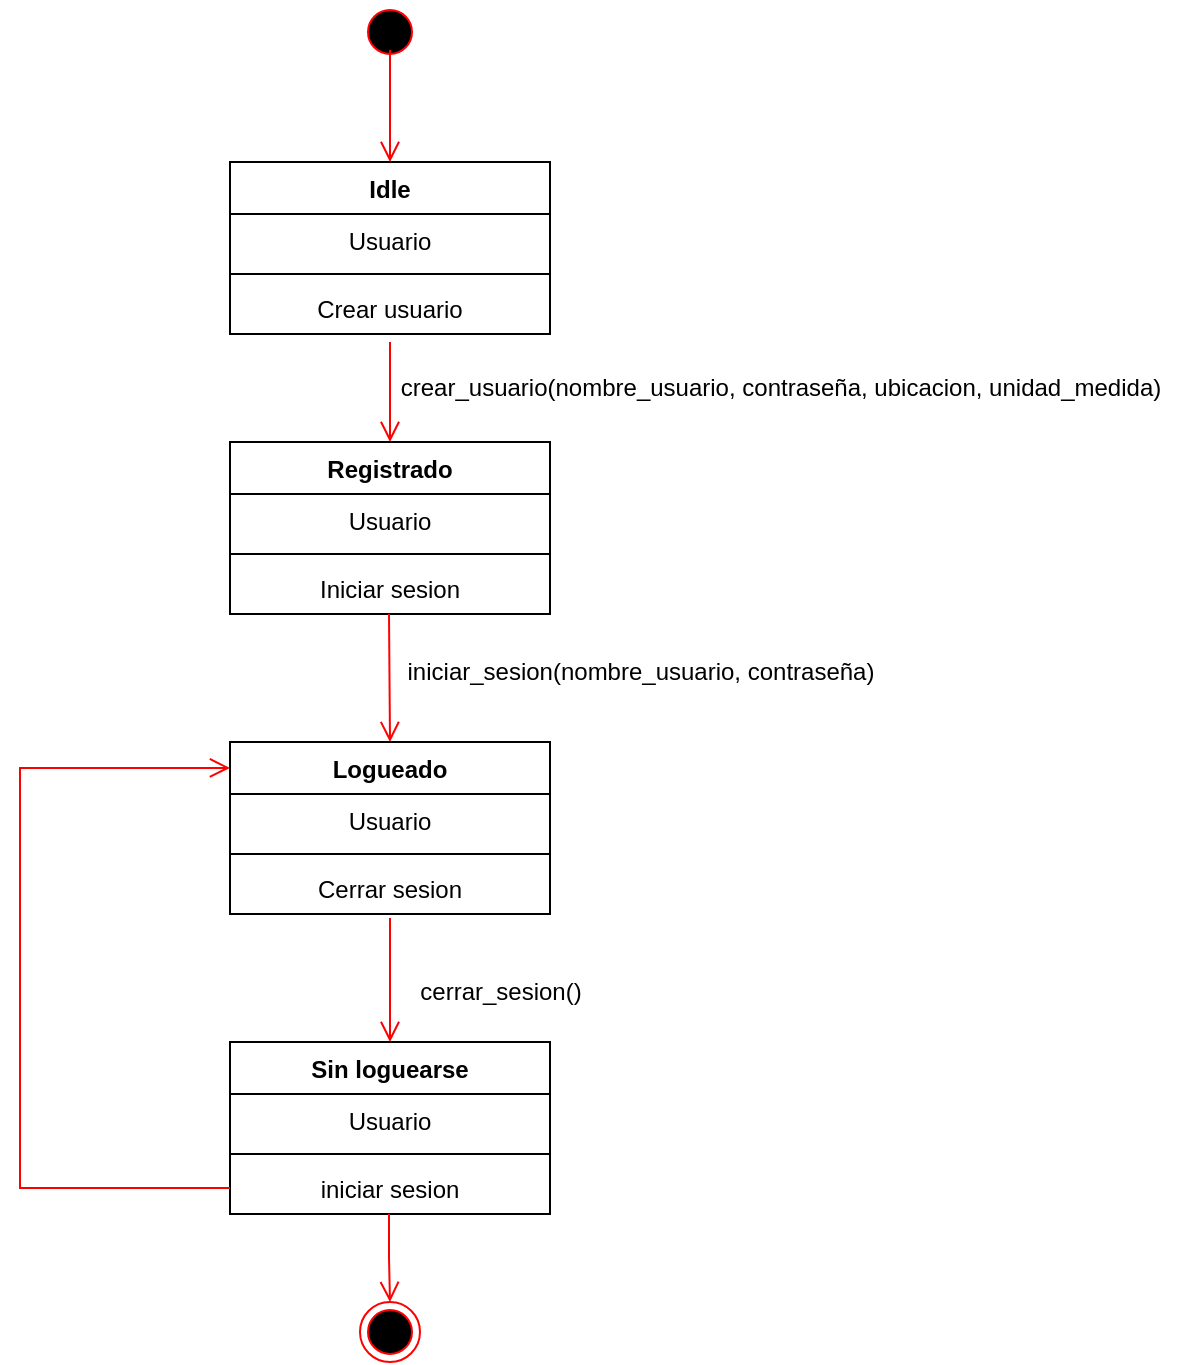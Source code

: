 <mxfile version="24.2.2" type="google">
  <diagram name="Página-1" id="7ZakhrMFTnugDG18yJma">
    <mxGraphModel grid="1" page="1" gridSize="10" guides="1" tooltips="1" connect="1" arrows="1" fold="1" pageScale="1" pageWidth="827" pageHeight="1169" math="0" shadow="0">
      <root>
        <mxCell id="0" />
        <mxCell id="1" parent="0" />
        <mxCell id="I0uT4jufo2iVqaOngiY6-1" value="" style="ellipse;html=1;shape=startState;fillColor=#000000;strokeColor=#ff0000;" vertex="1" parent="1">
          <mxGeometry x="240" width="30" height="30" as="geometry" />
        </mxCell>
        <mxCell id="I0uT4jufo2iVqaOngiY6-2" value="" style="edgeStyle=orthogonalEdgeStyle;html=1;verticalAlign=bottom;endArrow=open;endSize=8;strokeColor=#ff0000;rounded=0;exitX=0.5;exitY=1.154;exitDx=0;exitDy=0;exitPerimeter=0;entryX=0.5;entryY=0;entryDx=0;entryDy=0;" edge="1" parent="1" source="I0uT4jufo2iVqaOngiY6-25" target="I0uT4jufo2iVqaOngiY6-7">
          <mxGeometry relative="1" as="geometry">
            <mxPoint x="255" y="220" as="targetPoint" />
            <mxPoint x="255" y="180" as="sourcePoint" />
            <Array as="points">
              <mxPoint x="255" y="180" />
              <mxPoint x="255" y="180" />
            </Array>
          </mxGeometry>
        </mxCell>
        <mxCell id="I0uT4jufo2iVqaOngiY6-7" value="Registrado" style="swimlane;fontStyle=1;align=center;verticalAlign=top;childLayout=stackLayout;horizontal=1;startSize=26;horizontalStack=0;resizeParent=1;resizeParentMax=0;resizeLast=0;collapsible=1;marginBottom=0;whiteSpace=wrap;html=1;" vertex="1" parent="1">
          <mxGeometry x="175" y="220" width="160" height="86" as="geometry" />
        </mxCell>
        <mxCell id="I0uT4jufo2iVqaOngiY6-8" value="Usuario" style="text;strokeColor=none;fillColor=none;align=center;verticalAlign=top;spacingLeft=4;spacingRight=4;overflow=hidden;rotatable=0;points=[[0,0.5],[1,0.5]];portConstraint=eastwest;whiteSpace=wrap;html=1;" vertex="1" parent="I0uT4jufo2iVqaOngiY6-7">
          <mxGeometry y="26" width="160" height="26" as="geometry" />
        </mxCell>
        <mxCell id="I0uT4jufo2iVqaOngiY6-9" value="" style="line;strokeWidth=1;fillColor=none;align=left;verticalAlign=middle;spacingTop=-1;spacingLeft=3;spacingRight=3;rotatable=0;labelPosition=right;points=[];portConstraint=eastwest;strokeColor=inherit;" vertex="1" parent="I0uT4jufo2iVqaOngiY6-7">
          <mxGeometry y="52" width="160" height="8" as="geometry" />
        </mxCell>
        <mxCell id="I0uT4jufo2iVqaOngiY6-10" value="Iniciar sesion" style="text;strokeColor=none;fillColor=none;align=center;verticalAlign=top;spacingLeft=4;spacingRight=4;overflow=hidden;rotatable=0;points=[[0,0.5],[1,0.5]];portConstraint=eastwest;whiteSpace=wrap;html=1;" vertex="1" parent="I0uT4jufo2iVqaOngiY6-7">
          <mxGeometry y="60" width="160" height="26" as="geometry" />
        </mxCell>
        <mxCell id="I0uT4jufo2iVqaOngiY6-11" value="" style="edgeStyle=orthogonalEdgeStyle;html=1;verticalAlign=bottom;endArrow=open;endSize=8;strokeColor=#ff0000;rounded=0;entryX=0.5;entryY=0;entryDx=0;entryDy=0;" edge="1" parent="1" target="I0uT4jufo2iVqaOngiY6-12">
          <mxGeometry relative="1" as="geometry">
            <mxPoint x="254.5" y="366" as="targetPoint" />
            <mxPoint x="254.5" y="306" as="sourcePoint" />
          </mxGeometry>
        </mxCell>
        <mxCell id="I0uT4jufo2iVqaOngiY6-12" value="Logueado" style="swimlane;fontStyle=1;align=center;verticalAlign=top;childLayout=stackLayout;horizontal=1;startSize=26;horizontalStack=0;resizeParent=1;resizeParentMax=0;resizeLast=0;collapsible=1;marginBottom=0;whiteSpace=wrap;html=1;" vertex="1" parent="1">
          <mxGeometry x="175" y="370" width="160" height="86" as="geometry" />
        </mxCell>
        <mxCell id="I0uT4jufo2iVqaOngiY6-13" value="Usuario" style="text;strokeColor=none;fillColor=none;align=center;verticalAlign=top;spacingLeft=4;spacingRight=4;overflow=hidden;rotatable=0;points=[[0,0.5],[1,0.5]];portConstraint=eastwest;whiteSpace=wrap;html=1;" vertex="1" parent="I0uT4jufo2iVqaOngiY6-12">
          <mxGeometry y="26" width="160" height="26" as="geometry" />
        </mxCell>
        <mxCell id="I0uT4jufo2iVqaOngiY6-14" value="" style="line;strokeWidth=1;fillColor=none;align=left;verticalAlign=middle;spacingTop=-1;spacingLeft=3;spacingRight=3;rotatable=0;labelPosition=right;points=[];portConstraint=eastwest;strokeColor=inherit;" vertex="1" parent="I0uT4jufo2iVqaOngiY6-12">
          <mxGeometry y="52" width="160" height="8" as="geometry" />
        </mxCell>
        <mxCell id="I0uT4jufo2iVqaOngiY6-15" value="Cerrar sesion" style="text;strokeColor=none;fillColor=none;align=center;verticalAlign=top;spacingLeft=4;spacingRight=4;overflow=hidden;rotatable=0;points=[[0,0.5],[1,0.5]];portConstraint=eastwest;whiteSpace=wrap;html=1;" vertex="1" parent="I0uT4jufo2iVqaOngiY6-12">
          <mxGeometry y="60" width="160" height="26" as="geometry" />
        </mxCell>
        <mxCell id="I0uT4jufo2iVqaOngiY6-16" value="" style="edgeStyle=orthogonalEdgeStyle;html=1;verticalAlign=bottom;endArrow=open;endSize=8;strokeColor=#ff0000;rounded=0;entryX=0.5;entryY=0;entryDx=0;entryDy=0;exitX=0.5;exitY=1.077;exitDx=0;exitDy=0;exitPerimeter=0;" edge="1" parent="1" source="I0uT4jufo2iVqaOngiY6-15" target="I0uT4jufo2iVqaOngiY6-18">
          <mxGeometry relative="1" as="geometry">
            <mxPoint x="254.5" y="516" as="targetPoint" />
            <mxPoint x="254.5" y="456" as="sourcePoint" />
            <Array as="points">
              <mxPoint x="255" y="480" />
              <mxPoint x="255" y="480" />
            </Array>
          </mxGeometry>
        </mxCell>
        <mxCell id="I0uT4jufo2iVqaOngiY6-18" value="Sin loguearse" style="swimlane;fontStyle=1;align=center;verticalAlign=top;childLayout=stackLayout;horizontal=1;startSize=26;horizontalStack=0;resizeParent=1;resizeParentMax=0;resizeLast=0;collapsible=1;marginBottom=0;whiteSpace=wrap;html=1;" vertex="1" parent="1">
          <mxGeometry x="175" y="520" width="160" height="86" as="geometry" />
        </mxCell>
        <mxCell id="I0uT4jufo2iVqaOngiY6-19" value="Usuario" style="text;strokeColor=none;fillColor=none;align=center;verticalAlign=top;spacingLeft=4;spacingRight=4;overflow=hidden;rotatable=0;points=[[0,0.5],[1,0.5]];portConstraint=eastwest;whiteSpace=wrap;html=1;" vertex="1" parent="I0uT4jufo2iVqaOngiY6-18">
          <mxGeometry y="26" width="160" height="26" as="geometry" />
        </mxCell>
        <mxCell id="I0uT4jufo2iVqaOngiY6-20" value="" style="line;strokeWidth=1;fillColor=none;align=left;verticalAlign=middle;spacingTop=-1;spacingLeft=3;spacingRight=3;rotatable=0;labelPosition=right;points=[];portConstraint=eastwest;strokeColor=inherit;" vertex="1" parent="I0uT4jufo2iVqaOngiY6-18">
          <mxGeometry y="52" width="160" height="8" as="geometry" />
        </mxCell>
        <mxCell id="I0uT4jufo2iVqaOngiY6-21" value="iniciar sesion" style="text;strokeColor=none;fillColor=none;align=center;verticalAlign=top;spacingLeft=4;spacingRight=4;overflow=hidden;rotatable=0;points=[[0,0.5],[1,0.5]];portConstraint=eastwest;whiteSpace=wrap;html=1;" vertex="1" parent="I0uT4jufo2iVqaOngiY6-18">
          <mxGeometry y="60" width="160" height="26" as="geometry" />
        </mxCell>
        <mxCell id="I0uT4jufo2iVqaOngiY6-22" value="Idle" style="swimlane;fontStyle=1;align=center;verticalAlign=top;childLayout=stackLayout;horizontal=1;startSize=26;horizontalStack=0;resizeParent=1;resizeParentMax=0;resizeLast=0;collapsible=1;marginBottom=0;whiteSpace=wrap;html=1;" vertex="1" parent="1">
          <mxGeometry x="175" y="80" width="160" height="86" as="geometry" />
        </mxCell>
        <mxCell id="I0uT4jufo2iVqaOngiY6-23" value="Usuario" style="text;strokeColor=none;fillColor=none;align=center;verticalAlign=top;spacingLeft=4;spacingRight=4;overflow=hidden;rotatable=0;points=[[0,0.5],[1,0.5]];portConstraint=eastwest;whiteSpace=wrap;html=1;" vertex="1" parent="I0uT4jufo2iVqaOngiY6-22">
          <mxGeometry y="26" width="160" height="26" as="geometry" />
        </mxCell>
        <mxCell id="I0uT4jufo2iVqaOngiY6-24" value="" style="line;strokeWidth=1;fillColor=none;align=left;verticalAlign=middle;spacingTop=-1;spacingLeft=3;spacingRight=3;rotatable=0;labelPosition=right;points=[];portConstraint=eastwest;strokeColor=inherit;" vertex="1" parent="I0uT4jufo2iVqaOngiY6-22">
          <mxGeometry y="52" width="160" height="8" as="geometry" />
        </mxCell>
        <mxCell id="I0uT4jufo2iVqaOngiY6-25" value="Crear usuario" style="text;strokeColor=none;fillColor=none;align=center;verticalAlign=top;spacingLeft=4;spacingRight=4;overflow=hidden;rotatable=0;points=[[0,0.5],[1,0.5]];portConstraint=eastwest;whiteSpace=wrap;html=1;" vertex="1" parent="I0uT4jufo2iVqaOngiY6-22">
          <mxGeometry y="60" width="160" height="26" as="geometry" />
        </mxCell>
        <mxCell id="I0uT4jufo2iVqaOngiY6-26" value="" style="edgeStyle=orthogonalEdgeStyle;html=1;verticalAlign=bottom;endArrow=open;endSize=8;strokeColor=#ff0000;rounded=0;exitX=0.5;exitY=0.8;exitDx=0;exitDy=0;exitPerimeter=0;entryX=0.5;entryY=0;entryDx=0;entryDy=0;" edge="1" parent="1" source="I0uT4jufo2iVqaOngiY6-1" target="I0uT4jufo2iVqaOngiY6-22">
          <mxGeometry relative="1" as="geometry">
            <mxPoint x="265" y="230" as="targetPoint" />
            <mxPoint x="265" y="180" as="sourcePoint" />
            <Array as="points">
              <mxPoint x="255" y="50" />
              <mxPoint x="255" y="50" />
            </Array>
          </mxGeometry>
        </mxCell>
        <mxCell id="I0uT4jufo2iVqaOngiY6-27" value="" style="ellipse;html=1;shape=endState;fillColor=#000000;strokeColor=#ff0000;" vertex="1" parent="1">
          <mxGeometry x="240" y="650" width="30" height="30" as="geometry" />
        </mxCell>
        <mxCell id="I0uT4jufo2iVqaOngiY6-33" value="" style="edgeStyle=orthogonalEdgeStyle;html=1;verticalAlign=bottom;endArrow=open;endSize=8;strokeColor=#ff0000;rounded=0;exitX=0.5;exitY=1.077;exitDx=0;exitDy=0;exitPerimeter=0;" edge="1" parent="1">
          <mxGeometry relative="1" as="geometry">
            <mxPoint x="255" y="650" as="targetPoint" />
            <mxPoint x="254.5" y="606" as="sourcePoint" />
            <Array as="points">
              <mxPoint x="254.5" y="628" />
              <mxPoint x="254.5" y="628" />
            </Array>
          </mxGeometry>
        </mxCell>
        <mxCell id="I0uT4jufo2iVqaOngiY6-34" value="" style="edgeStyle=orthogonalEdgeStyle;html=1;verticalAlign=bottom;endArrow=open;endSize=8;strokeColor=#ff0000;rounded=0;entryX=0;entryY=0.151;entryDx=0;entryDy=0;exitX=0;exitY=0.5;exitDx=0;exitDy=0;entryPerimeter=0;" edge="1" parent="1" source="I0uT4jufo2iVqaOngiY6-21" target="I0uT4jufo2iVqaOngiY6-12">
          <mxGeometry relative="1" as="geometry">
            <mxPoint x="70" y="572" as="targetPoint" />
            <mxPoint x="70" y="510" as="sourcePoint" />
            <Array as="points">
              <mxPoint x="70" y="593" />
              <mxPoint x="70" y="383" />
            </Array>
          </mxGeometry>
        </mxCell>
        <mxCell id="I0uT4jufo2iVqaOngiY6-35" value="crear_usuario(nombre_usuario, contraseña, ubicacion, unidad_medida)" style="text;html=1;align=center;verticalAlign=middle;resizable=0;points=[];autosize=1;strokeColor=none;fillColor=none;" vertex="1" parent="1">
          <mxGeometry x="250" y="178" width="400" height="30" as="geometry" />
        </mxCell>
        <mxCell id="I0uT4jufo2iVqaOngiY6-36" value="iniciar_sesion(nombre_usuario, contraseña)" style="text;html=1;align=center;verticalAlign=middle;resizable=0;points=[];autosize=1;strokeColor=none;fillColor=none;" vertex="1" parent="1">
          <mxGeometry x="250" y="320" width="260" height="30" as="geometry" />
        </mxCell>
        <mxCell id="I0uT4jufo2iVqaOngiY6-37" value="cerrar_sesion()" style="text;html=1;align=center;verticalAlign=middle;resizable=0;points=[];autosize=1;strokeColor=none;fillColor=none;" vertex="1" parent="1">
          <mxGeometry x="260" y="480" width="100" height="30" as="geometry" />
        </mxCell>
      </root>
    </mxGraphModel>
  </diagram>
</mxfile>

